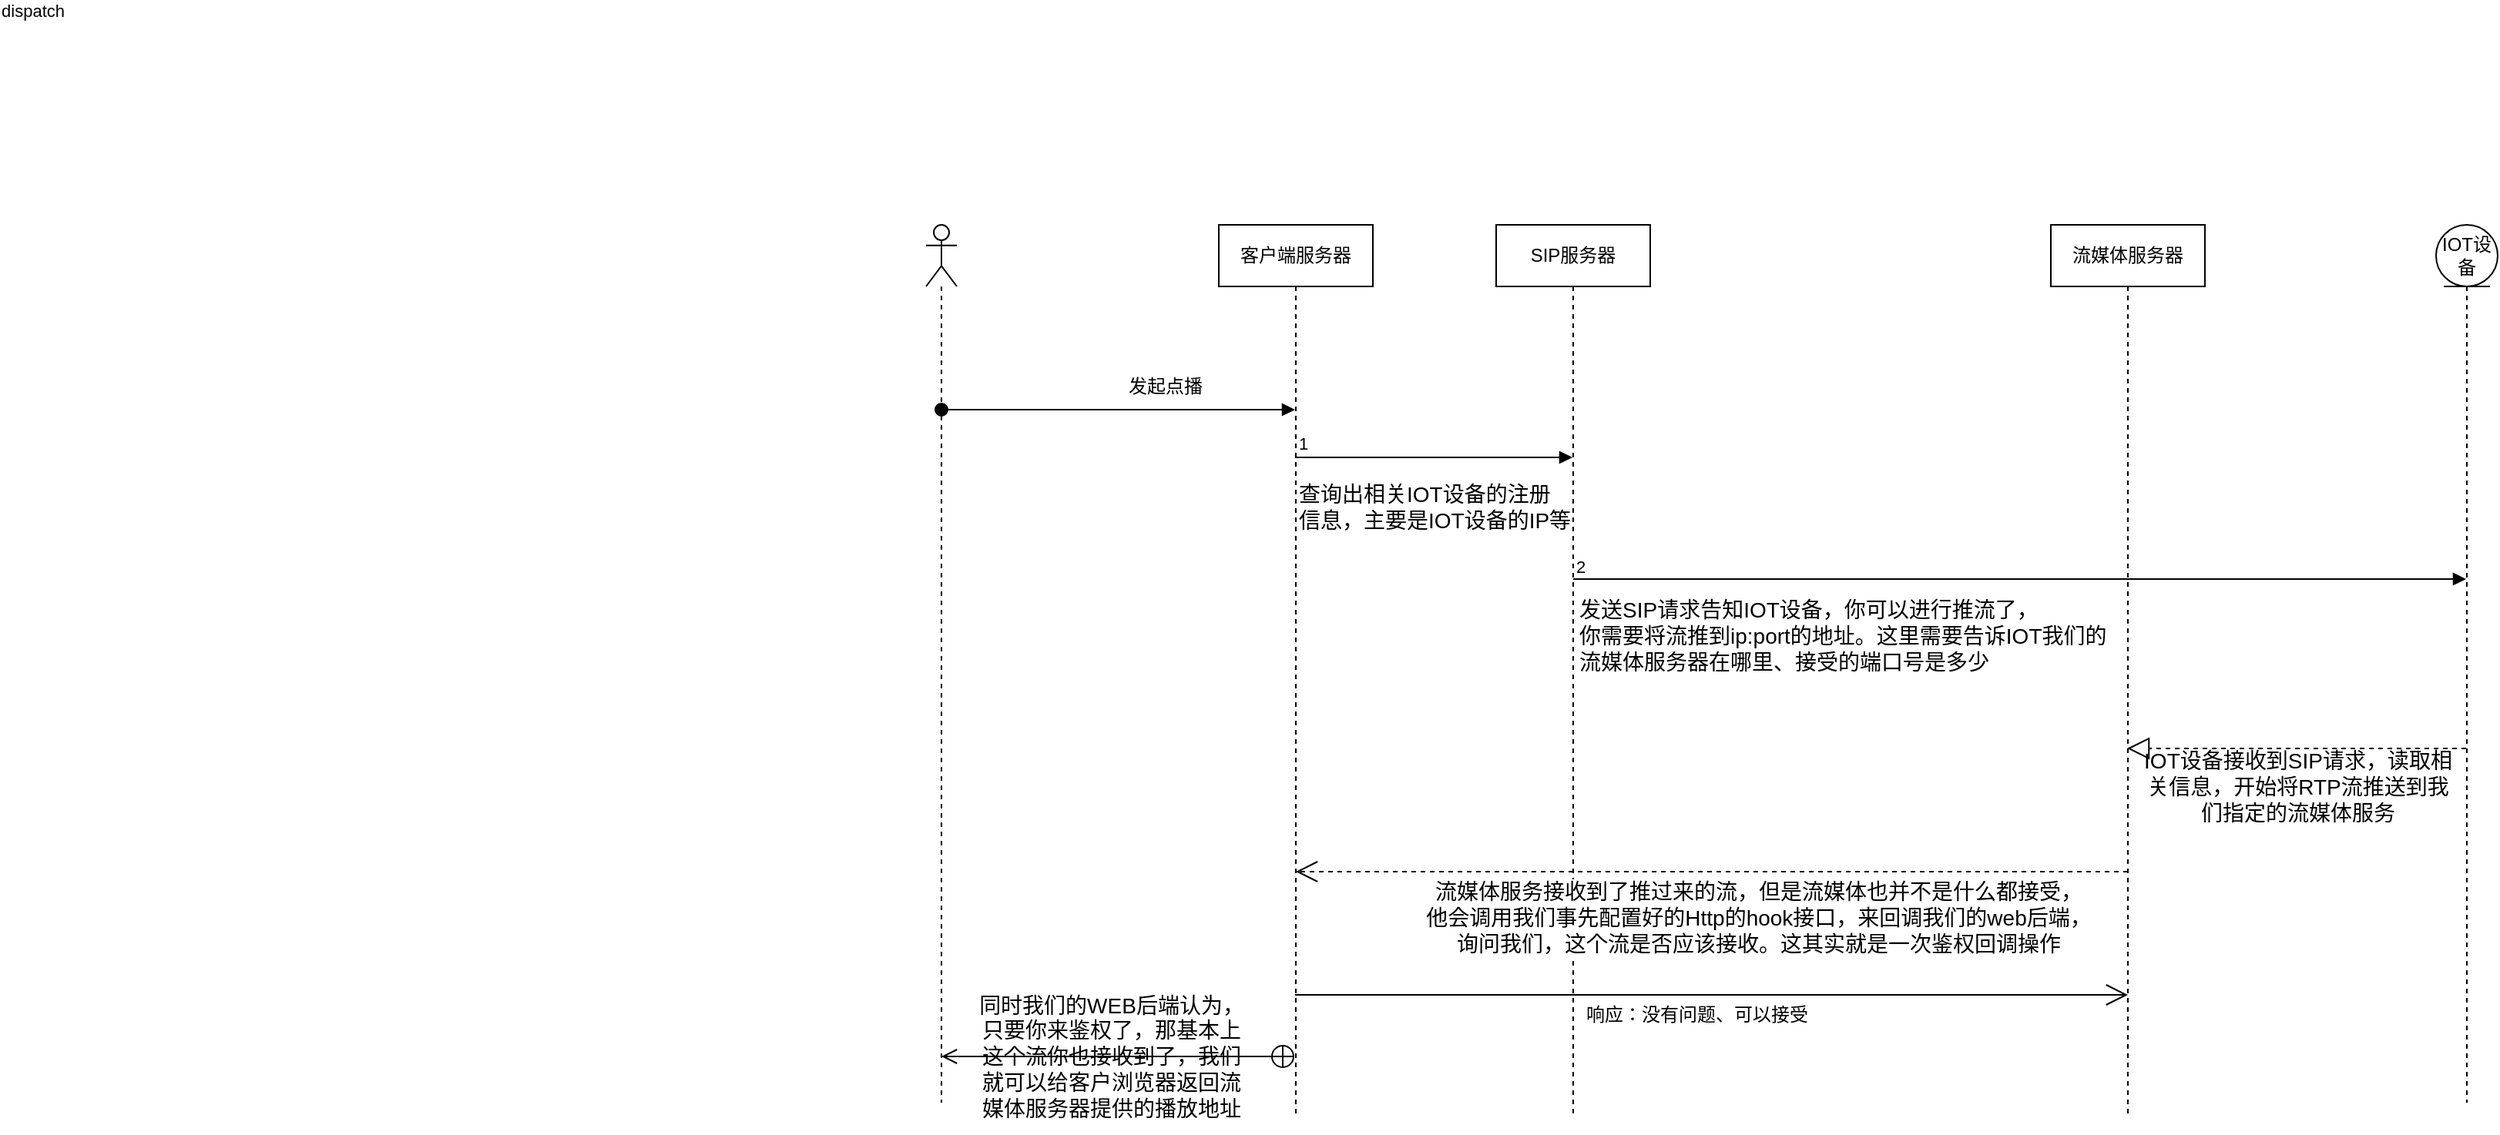 <mxfile version="23.1.0" type="github">
  <diagram name="第 1 页" id="z16gZJFUEnO8tLLCJxo7">
    <mxGraphModel dx="2261" dy="786" grid="1" gridSize="10" guides="1" tooltips="1" connect="1" arrows="1" fold="1" page="1" pageScale="1" pageWidth="827" pageHeight="1169" math="0" shadow="0">
      <root>
        <mxCell id="0" />
        <mxCell id="1" parent="0" />
        <mxCell id="PulNRpPreZvaNp1aBmtJ-3" value="客户端服务器" style="shape=umlLifeline;perimeter=lifelinePerimeter;whiteSpace=wrap;html=1;container=1;dropTarget=0;collapsible=0;recursiveResize=0;outlineConnect=0;portConstraint=eastwest;newEdgeStyle={&quot;curved&quot;:0,&quot;rounded&quot;:0};" vertex="1" parent="1">
          <mxGeometry x="110" y="190" width="100" height="580" as="geometry" />
        </mxCell>
        <mxCell id="PulNRpPreZvaNp1aBmtJ-4" value="SIP服务器" style="shape=umlLifeline;perimeter=lifelinePerimeter;whiteSpace=wrap;html=1;container=1;dropTarget=0;collapsible=0;recursiveResize=0;outlineConnect=0;portConstraint=eastwest;newEdgeStyle={&quot;curved&quot;:0,&quot;rounded&quot;:0};" vertex="1" parent="1">
          <mxGeometry x="290" y="190" width="100" height="580" as="geometry" />
        </mxCell>
        <mxCell id="PulNRpPreZvaNp1aBmtJ-5" value="流媒体服务器" style="shape=umlLifeline;perimeter=lifelinePerimeter;whiteSpace=wrap;html=1;container=1;dropTarget=0;collapsible=0;recursiveResize=0;outlineConnect=0;portConstraint=eastwest;newEdgeStyle={&quot;curved&quot;:0,&quot;rounded&quot;:0};" vertex="1" parent="1">
          <mxGeometry x="650" y="190" width="100" height="580" as="geometry" />
        </mxCell>
        <mxCell id="PulNRpPreZvaNp1aBmtJ-9" value="IOT设备" style="shape=umlLifeline;perimeter=lifelinePerimeter;whiteSpace=wrap;html=1;container=1;dropTarget=0;collapsible=0;recursiveResize=0;outlineConnect=0;portConstraint=eastwest;newEdgeStyle={&quot;curved&quot;:0,&quot;rounded&quot;:0};participant=umlEntity;" vertex="1" parent="1">
          <mxGeometry x="900" y="190" width="40" height="570" as="geometry" />
        </mxCell>
        <mxCell id="PulNRpPreZvaNp1aBmtJ-10" value="" style="shape=umlLifeline;perimeter=lifelinePerimeter;whiteSpace=wrap;html=1;container=1;dropTarget=0;collapsible=0;recursiveResize=0;outlineConnect=0;portConstraint=eastwest;newEdgeStyle={&quot;curved&quot;:0,&quot;rounded&quot;:0};participant=umlActor;" vertex="1" parent="1">
          <mxGeometry x="-80" y="190" width="20" height="570" as="geometry" />
        </mxCell>
        <mxCell id="PulNRpPreZvaNp1aBmtJ-11" value="dispatch" style="html=1;verticalAlign=bottom;startArrow=oval;startFill=1;endArrow=block;startSize=8;curved=0;rounded=0;" edge="1" parent="1" source="PulNRpPreZvaNp1aBmtJ-10" target="PulNRpPreZvaNp1aBmtJ-3">
          <mxGeometry x="-1" y="641" width="60" relative="1" as="geometry">
            <mxPoint x="630" y="510" as="sourcePoint" />
            <mxPoint x="690" y="510" as="targetPoint" />
            <Array as="points">
              <mxPoint x="80" y="310" />
            </Array>
            <mxPoint x="-590" y="391" as="offset" />
          </mxGeometry>
        </mxCell>
        <mxCell id="PulNRpPreZvaNp1aBmtJ-12" value="发起点播" style="text;html=1;align=center;verticalAlign=middle;resizable=0;points=[];autosize=1;strokeColor=none;fillColor=none;" vertex="1" parent="1">
          <mxGeometry x="40" y="280" width="70" height="30" as="geometry" />
        </mxCell>
        <mxCell id="PulNRpPreZvaNp1aBmtJ-13" value="&lt;font style=&quot;font-size: 14px;&quot;&gt;查询出相关IOT设备的注册&lt;br&gt;信息，主要是IOT设备的IP等&lt;/font&gt;" style="endArrow=block;endFill=1;html=1;edgeStyle=orthogonalEdgeStyle;align=left;verticalAlign=top;rounded=0;" edge="1" parent="1" target="PulNRpPreZvaNp1aBmtJ-4">
          <mxGeometry x="-0.988" y="-9" relative="1" as="geometry">
            <mxPoint x="160" y="340" as="sourcePoint" />
            <mxPoint x="320" y="340" as="targetPoint" />
            <Array as="points">
              <mxPoint x="160" y="341" />
            </Array>
            <mxPoint as="offset" />
          </mxGeometry>
        </mxCell>
        <mxCell id="PulNRpPreZvaNp1aBmtJ-14" value="1" style="edgeLabel;resizable=0;html=1;align=left;verticalAlign=bottom;" connectable="0" vertex="1" parent="PulNRpPreZvaNp1aBmtJ-13">
          <mxGeometry x="-1" relative="1" as="geometry" />
        </mxCell>
        <mxCell id="PulNRpPreZvaNp1aBmtJ-16" value="&lt;font style=&quot;font-size: 14px;&quot;&gt;发送SIP请求告知IOT设备，你可以进行推流了，&lt;br&gt;你需要将流推到ip:port的地址。这里需要告诉IOT我们的&lt;br&gt;流媒体服务器在哪里、接受的端口号是多少&lt;br&gt;&lt;/font&gt;" style="endArrow=block;endFill=1;html=1;edgeStyle=orthogonalEdgeStyle;align=left;verticalAlign=top;rounded=0;" edge="1" parent="1" source="PulNRpPreZvaNp1aBmtJ-4" target="PulNRpPreZvaNp1aBmtJ-9">
          <mxGeometry x="-0.998" y="-5" relative="1" as="geometry">
            <mxPoint x="580" y="510" as="sourcePoint" />
            <mxPoint x="740" y="510" as="targetPoint" />
            <Array as="points">
              <mxPoint x="740" y="420" />
              <mxPoint x="740" y="420" />
            </Array>
            <mxPoint x="1" as="offset" />
          </mxGeometry>
        </mxCell>
        <mxCell id="PulNRpPreZvaNp1aBmtJ-17" value="2" style="edgeLabel;resizable=0;html=1;align=left;verticalAlign=bottom;" connectable="0" vertex="1" parent="PulNRpPreZvaNp1aBmtJ-16">
          <mxGeometry x="-1" relative="1" as="geometry" />
        </mxCell>
        <mxCell id="PulNRpPreZvaNp1aBmtJ-18" value="" style="endArrow=block;dashed=1;endFill=0;endSize=12;html=1;rounded=0;" edge="1" parent="1" source="PulNRpPreZvaNp1aBmtJ-9">
          <mxGeometry width="160" relative="1" as="geometry">
            <mxPoint x="879.5" y="530" as="sourcePoint" />
            <mxPoint x="699.5" y="530" as="targetPoint" />
          </mxGeometry>
        </mxCell>
        <mxCell id="PulNRpPreZvaNp1aBmtJ-19" value="&lt;font style=&quot;font-size: 14px;&quot;&gt;IOT设备接收到SIP请求，读取相&lt;br&gt;关信息，开始将RTP流推送到我&lt;br&gt;们指定的流媒体服务&lt;/font&gt;" style="text;html=1;align=center;verticalAlign=middle;resizable=0;points=[];autosize=1;strokeColor=none;fillColor=none;" vertex="1" parent="1">
          <mxGeometry x="700" y="525" width="220" height="60" as="geometry" />
        </mxCell>
        <mxCell id="PulNRpPreZvaNp1aBmtJ-20" value="&lt;font style=&quot;font-size: 14px;&quot;&gt;流媒体服务接收到了推过来的流，但是流媒体也并不是什么都接受，&lt;br&gt;他会调用我们事先配置好的Http的hook接口，来回调我们的web后端，&lt;br&gt;询问我们，这个流是否应该接收。这其实就是一次鉴权回调操作&lt;/font&gt;" style="endArrow=open;endSize=12;dashed=1;html=1;rounded=0;" edge="1" parent="1" target="PulNRpPreZvaNp1aBmtJ-3">
          <mxGeometry x="-0.112" y="30" width="160" relative="1" as="geometry">
            <mxPoint x="700" y="610" as="sourcePoint" />
            <mxPoint x="340" y="610" as="targetPoint" />
            <Array as="points">
              <mxPoint x="500.5" y="610" />
            </Array>
            <mxPoint as="offset" />
          </mxGeometry>
        </mxCell>
        <mxCell id="PulNRpPreZvaNp1aBmtJ-21" value="" style="endArrow=open;endFill=1;endSize=12;html=1;rounded=0;" edge="1" parent="1">
          <mxGeometry width="160" relative="1" as="geometry">
            <mxPoint x="159.5" y="690" as="sourcePoint" />
            <mxPoint x="700" y="690" as="targetPoint" />
          </mxGeometry>
        </mxCell>
        <mxCell id="PulNRpPreZvaNp1aBmtJ-22" value="响应：没有问题、可以接受" style="text;html=1;align=center;verticalAlign=middle;resizable=0;points=[];autosize=1;strokeColor=none;fillColor=none;" vertex="1" parent="1">
          <mxGeometry x="335" y="688" width="170" height="30" as="geometry" />
        </mxCell>
        <mxCell id="PulNRpPreZvaNp1aBmtJ-23" value="" style="endArrow=open;startArrow=circlePlus;endFill=0;startFill=0;endSize=8;html=1;rounded=0;" edge="1" parent="1" source="PulNRpPreZvaNp1aBmtJ-3" target="PulNRpPreZvaNp1aBmtJ-10">
          <mxGeometry width="160" relative="1" as="geometry">
            <mxPoint x="580" y="520" as="sourcePoint" />
            <mxPoint x="740" y="520" as="targetPoint" />
            <Array as="points">
              <mxPoint x="80" y="730" />
            </Array>
          </mxGeometry>
        </mxCell>
        <mxCell id="PulNRpPreZvaNp1aBmtJ-24" value="&lt;font style=&quot;font-size: 14px;&quot;&gt;同时我们的WEB后端认为，&lt;br&gt;只要你来鉴权了，那基本上&lt;br&gt;这个流你也接收到了，我们&lt;br&gt;就可以给客户浏览器返回流&lt;br&gt;媒体服务器提供的播放地址&lt;/font&gt;" style="text;html=1;align=center;verticalAlign=middle;resizable=0;points=[];autosize=1;strokeColor=none;fillColor=none;" vertex="1" parent="1">
          <mxGeometry x="-60" y="680" width="200" height="100" as="geometry" />
        </mxCell>
      </root>
    </mxGraphModel>
  </diagram>
</mxfile>
